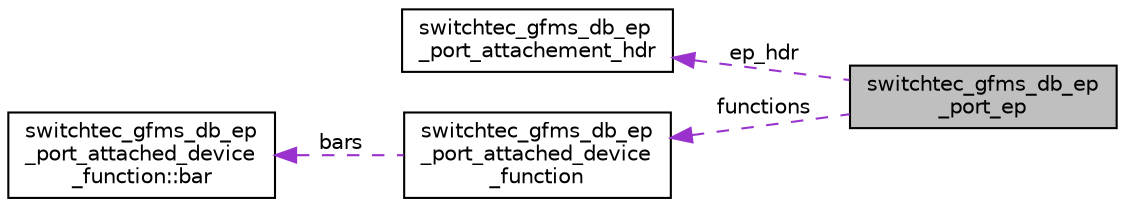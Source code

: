 digraph "switchtec_gfms_db_ep_port_ep"
{
 // LATEX_PDF_SIZE
  edge [fontname="Helvetica",fontsize="10",labelfontname="Helvetica",labelfontsize="10"];
  node [fontname="Helvetica",fontsize="10",shape=record];
  rankdir="LR";
  Node1 [label="switchtec_gfms_db_ep\l_port_ep",height=0.2,width=0.4,color="black", fillcolor="grey75", style="filled", fontcolor="black",tooltip=" "];
  Node2 -> Node1 [dir="back",color="darkorchid3",fontsize="10",style="dashed",label=" ep_hdr" ,fontname="Helvetica"];
  Node2 [label="switchtec_gfms_db_ep\l_port_attachement_hdr",height=0.2,width=0.4,color="black", fillcolor="white", style="filled",URL="$structswitchtec__gfms__db__ep__port__attachement__hdr.html",tooltip=" "];
  Node3 -> Node1 [dir="back",color="darkorchid3",fontsize="10",style="dashed",label=" functions" ,fontname="Helvetica"];
  Node3 [label="switchtec_gfms_db_ep\l_port_attached_device\l_function",height=0.2,width=0.4,color="black", fillcolor="white", style="filled",URL="$structswitchtec__gfms__db__ep__port__attached__device__function.html",tooltip=" "];
  Node4 -> Node3 [dir="back",color="darkorchid3",fontsize="10",style="dashed",label=" bars" ,fontname="Helvetica"];
  Node4 [label="switchtec_gfms_db_ep\l_port_attached_device\l_function::bar",height=0.2,width=0.4,color="black", fillcolor="white", style="filled",URL="$structswitchtec__gfms__db__ep__port__attached__device__function_1_1bar.html",tooltip=" "];
}
